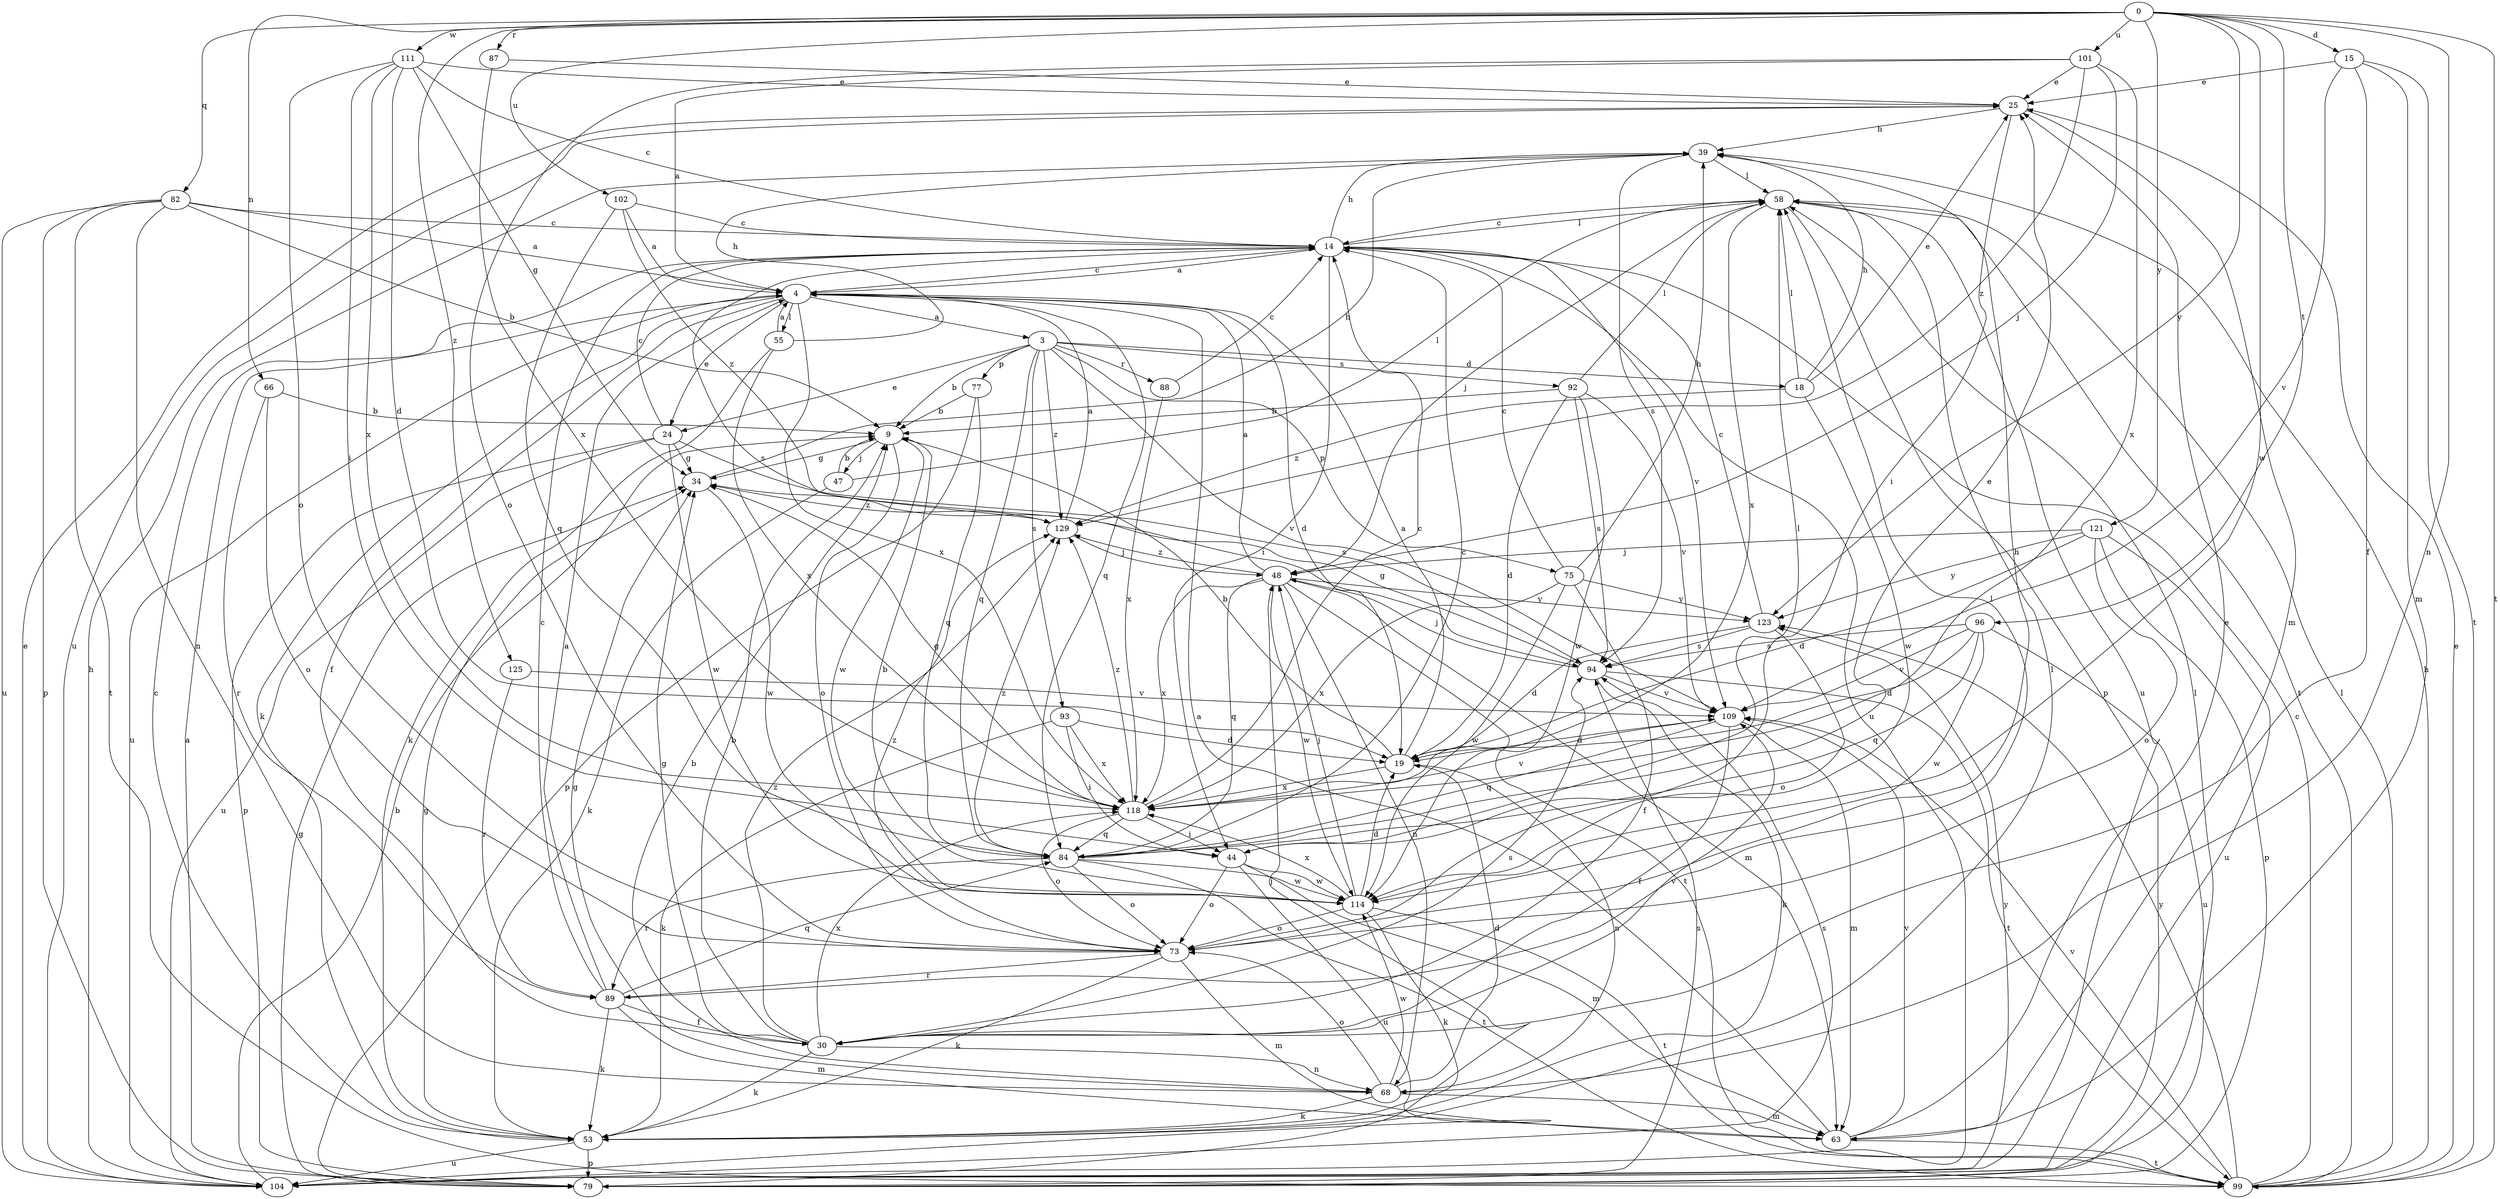 strict digraph  {
0;
3;
4;
9;
14;
15;
18;
19;
24;
25;
30;
34;
39;
44;
47;
48;
53;
55;
58;
63;
66;
68;
73;
75;
77;
79;
82;
84;
87;
88;
89;
92;
93;
94;
96;
99;
101;
102;
104;
109;
111;
114;
118;
121;
123;
125;
129;
0 -> 15  [label=d];
0 -> 66  [label=n];
0 -> 68  [label=n];
0 -> 82  [label=q];
0 -> 87  [label=r];
0 -> 96  [label=t];
0 -> 99  [label=t];
0 -> 101  [label=u];
0 -> 102  [label=u];
0 -> 111  [label=w];
0 -> 114  [label=w];
0 -> 121  [label=y];
0 -> 123  [label=y];
0 -> 125  [label=z];
3 -> 9  [label=b];
3 -> 18  [label=d];
3 -> 24  [label=e];
3 -> 75  [label=p];
3 -> 77  [label=p];
3 -> 84  [label=q];
3 -> 88  [label=r];
3 -> 92  [label=s];
3 -> 93  [label=s];
3 -> 109  [label=v];
3 -> 129  [label=z];
4 -> 3  [label=a];
4 -> 14  [label=c];
4 -> 19  [label=d];
4 -> 24  [label=e];
4 -> 30  [label=f];
4 -> 53  [label=k];
4 -> 55  [label=l];
4 -> 84  [label=q];
4 -> 104  [label=u];
4 -> 118  [label=x];
9 -> 34  [label=g];
9 -> 47  [label=j];
9 -> 73  [label=o];
9 -> 114  [label=w];
14 -> 4  [label=a];
14 -> 39  [label=h];
14 -> 44  [label=i];
14 -> 58  [label=l];
14 -> 94  [label=s];
14 -> 104  [label=u];
14 -> 109  [label=v];
15 -> 25  [label=e];
15 -> 30  [label=f];
15 -> 63  [label=m];
15 -> 99  [label=t];
15 -> 109  [label=v];
18 -> 25  [label=e];
18 -> 39  [label=h];
18 -> 58  [label=l];
18 -> 114  [label=w];
18 -> 129  [label=z];
19 -> 4  [label=a];
19 -> 9  [label=b];
19 -> 68  [label=n];
19 -> 118  [label=x];
24 -> 14  [label=c];
24 -> 34  [label=g];
24 -> 79  [label=p];
24 -> 94  [label=s];
24 -> 104  [label=u];
24 -> 114  [label=w];
25 -> 39  [label=h];
25 -> 44  [label=i];
25 -> 63  [label=m];
25 -> 104  [label=u];
30 -> 9  [label=b];
30 -> 34  [label=g];
30 -> 53  [label=k];
30 -> 68  [label=n];
30 -> 94  [label=s];
30 -> 109  [label=v];
30 -> 118  [label=x];
30 -> 129  [label=z];
34 -> 39  [label=h];
34 -> 114  [label=w];
34 -> 129  [label=z];
39 -> 58  [label=l];
39 -> 94  [label=s];
44 -> 58  [label=l];
44 -> 63  [label=m];
44 -> 73  [label=o];
44 -> 104  [label=u];
44 -> 114  [label=w];
47 -> 9  [label=b];
47 -> 53  [label=k];
47 -> 58  [label=l];
48 -> 4  [label=a];
48 -> 63  [label=m];
48 -> 68  [label=n];
48 -> 84  [label=q];
48 -> 99  [label=t];
48 -> 114  [label=w];
48 -> 118  [label=x];
48 -> 123  [label=y];
48 -> 129  [label=z];
53 -> 14  [label=c];
53 -> 34  [label=g];
53 -> 58  [label=l];
53 -> 79  [label=p];
53 -> 104  [label=u];
55 -> 4  [label=a];
55 -> 39  [label=h];
55 -> 53  [label=k];
55 -> 118  [label=x];
58 -> 14  [label=c];
58 -> 48  [label=j];
58 -> 79  [label=p];
58 -> 99  [label=t];
58 -> 104  [label=u];
58 -> 118  [label=x];
63 -> 4  [label=a];
63 -> 25  [label=e];
63 -> 99  [label=t];
63 -> 109  [label=v];
66 -> 9  [label=b];
66 -> 73  [label=o];
66 -> 89  [label=r];
68 -> 9  [label=b];
68 -> 19  [label=d];
68 -> 34  [label=g];
68 -> 53  [label=k];
68 -> 63  [label=m];
68 -> 73  [label=o];
68 -> 114  [label=w];
73 -> 39  [label=h];
73 -> 53  [label=k];
73 -> 63  [label=m];
73 -> 89  [label=r];
73 -> 129  [label=z];
75 -> 14  [label=c];
75 -> 30  [label=f];
75 -> 39  [label=h];
75 -> 114  [label=w];
75 -> 118  [label=x];
75 -> 123  [label=y];
77 -> 9  [label=b];
77 -> 79  [label=p];
77 -> 84  [label=q];
79 -> 4  [label=a];
79 -> 34  [label=g];
79 -> 48  [label=j];
79 -> 58  [label=l];
79 -> 94  [label=s];
82 -> 4  [label=a];
82 -> 9  [label=b];
82 -> 14  [label=c];
82 -> 68  [label=n];
82 -> 79  [label=p];
82 -> 99  [label=t];
82 -> 104  [label=u];
84 -> 14  [label=c];
84 -> 25  [label=e];
84 -> 73  [label=o];
84 -> 89  [label=r];
84 -> 99  [label=t];
84 -> 114  [label=w];
84 -> 129  [label=z];
87 -> 25  [label=e];
87 -> 118  [label=x];
88 -> 14  [label=c];
88 -> 118  [label=x];
89 -> 4  [label=a];
89 -> 14  [label=c];
89 -> 30  [label=f];
89 -> 53  [label=k];
89 -> 58  [label=l];
89 -> 63  [label=m];
89 -> 84  [label=q];
92 -> 9  [label=b];
92 -> 19  [label=d];
92 -> 58  [label=l];
92 -> 94  [label=s];
92 -> 109  [label=v];
92 -> 114  [label=w];
93 -> 19  [label=d];
93 -> 44  [label=i];
93 -> 53  [label=k];
93 -> 118  [label=x];
94 -> 34  [label=g];
94 -> 48  [label=j];
94 -> 53  [label=k];
94 -> 99  [label=t];
94 -> 109  [label=v];
96 -> 19  [label=d];
96 -> 84  [label=q];
96 -> 94  [label=s];
96 -> 104  [label=u];
96 -> 109  [label=v];
96 -> 114  [label=w];
99 -> 14  [label=c];
99 -> 25  [label=e];
99 -> 39  [label=h];
99 -> 58  [label=l];
99 -> 109  [label=v];
99 -> 123  [label=y];
101 -> 4  [label=a];
101 -> 25  [label=e];
101 -> 48  [label=j];
101 -> 73  [label=o];
101 -> 118  [label=x];
101 -> 129  [label=z];
102 -> 4  [label=a];
102 -> 14  [label=c];
102 -> 84  [label=q];
102 -> 129  [label=z];
104 -> 9  [label=b];
104 -> 25  [label=e];
104 -> 39  [label=h];
104 -> 94  [label=s];
104 -> 123  [label=y];
109 -> 19  [label=d];
109 -> 30  [label=f];
109 -> 63  [label=m];
109 -> 84  [label=q];
111 -> 14  [label=c];
111 -> 19  [label=d];
111 -> 25  [label=e];
111 -> 34  [label=g];
111 -> 44  [label=i];
111 -> 73  [label=o];
111 -> 118  [label=x];
114 -> 9  [label=b];
114 -> 19  [label=d];
114 -> 48  [label=j];
114 -> 53  [label=k];
114 -> 73  [label=o];
114 -> 99  [label=t];
114 -> 118  [label=x];
118 -> 14  [label=c];
118 -> 34  [label=g];
118 -> 44  [label=i];
118 -> 73  [label=o];
118 -> 84  [label=q];
118 -> 109  [label=v];
118 -> 129  [label=z];
121 -> 19  [label=d];
121 -> 48  [label=j];
121 -> 73  [label=o];
121 -> 79  [label=p];
121 -> 104  [label=u];
121 -> 123  [label=y];
123 -> 14  [label=c];
123 -> 19  [label=d];
123 -> 73  [label=o];
123 -> 94  [label=s];
125 -> 89  [label=r];
125 -> 109  [label=v];
129 -> 4  [label=a];
129 -> 48  [label=j];
}
